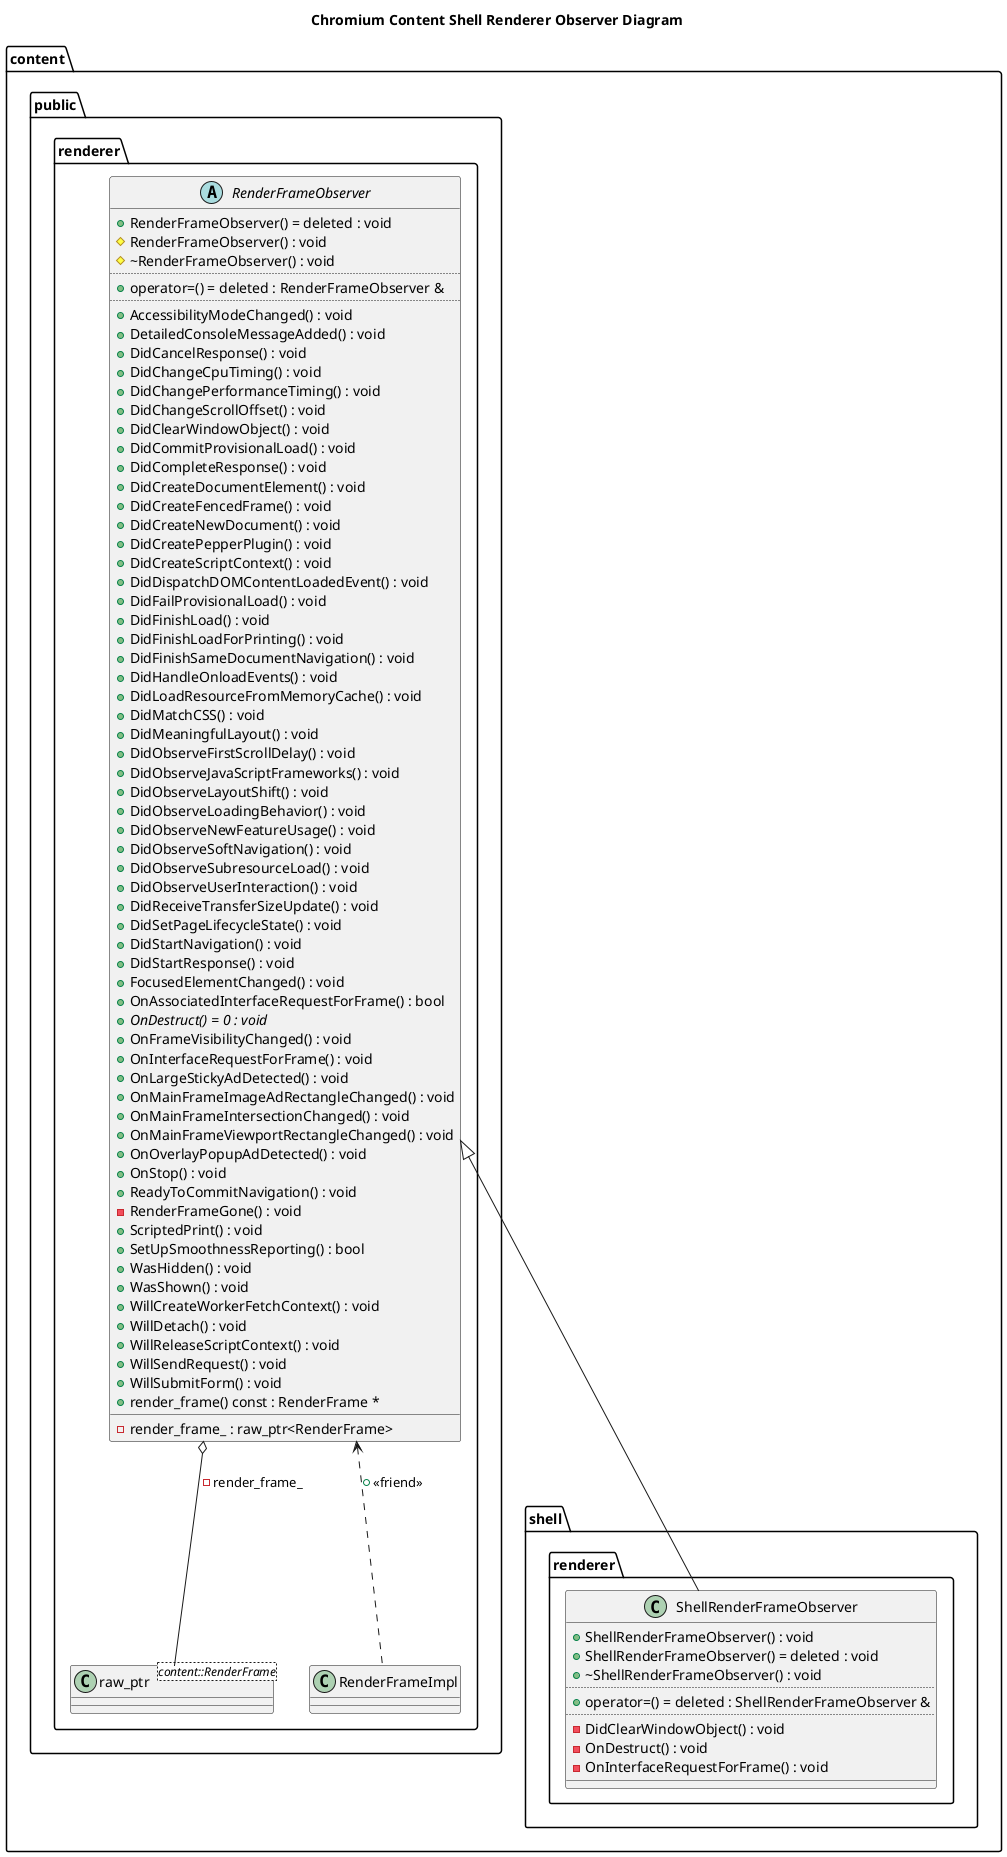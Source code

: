 @startuml
title Chromium Content Shell Renderer Observer Diagram
package [content] as C_0016157277133464820102 {
package [public] as C_0013936970978425443509 {
package [renderer] as C_0001422695902090755204 {
class "raw_ptr<content::RenderFrame>" as C_0012554765419338077344
class C_0012554765419338077344 [[{raw_ptr}]] {
__
}
class "RenderFrameImpl" as C_0016961073801130368306
class C_0016961073801130368306 [[{RenderFrameImpl}]] {
__
}
abstract "RenderFrameObserver" as C_0016524041064289520152
abstract C_0016524041064289520152 [[{RenderFrameObserver}]] {
+RenderFrameObserver() = deleted : void [[[{RenderFrameObserver}]]]
#RenderFrameObserver() : void [[[{RenderFrameObserver}]]]
#~RenderFrameObserver() : void [[[{~RenderFrameObserver}]]]
..
+operator=() = deleted : RenderFrameObserver & [[[{operator=}]]]
..
+AccessibilityModeChanged() : void [[[{AccessibilityModeChanged}]]]
+DetailedConsoleMessageAdded() : void [[[{DetailedConsoleMessageAdded}]]]
+DidCancelResponse() : void [[[{DidCancelResponse}]]]
+DidChangeCpuTiming() : void [[[{DidChangeCpuTiming}]]]
+DidChangePerformanceTiming() : void [[[{DidChangePerformanceTiming}]]]
+DidChangeScrollOffset() : void [[[{DidChangeScrollOffset}]]]
+DidClearWindowObject() : void [[[{DidClearWindowObject}]]]
+DidCommitProvisionalLoad() : void [[[{DidCommitProvisionalLoad}]]]
+DidCompleteResponse() : void [[[{DidCompleteResponse}]]]
+DidCreateDocumentElement() : void [[[{DidCreateDocumentElement}]]]
+DidCreateFencedFrame() : void [[[{DidCreateFencedFrame}]]]
+DidCreateNewDocument() : void [[[{DidCreateNewDocument}]]]
+DidCreatePepperPlugin() : void [[[{DidCreatePepperPlugin}]]]
+DidCreateScriptContext() : void [[[{DidCreateScriptContext}]]]
+DidDispatchDOMContentLoadedEvent() : void [[[{DidDispatchDOMContentLoadedEvent}]]]
+DidFailProvisionalLoad() : void [[[{DidFailProvisionalLoad}]]]
+DidFinishLoad() : void [[[{DidFinishLoad}]]]
+DidFinishLoadForPrinting() : void [[[{DidFinishLoadForPrinting}]]]
+DidFinishSameDocumentNavigation() : void [[[{DidFinishSameDocumentNavigation}]]]
+DidHandleOnloadEvents() : void [[[{DidHandleOnloadEvents}]]]
+DidLoadResourceFromMemoryCache() : void [[[{DidLoadResourceFromMemoryCache}]]]
+DidMatchCSS() : void [[[{DidMatchCSS}]]]
+DidMeaningfulLayout() : void [[[{DidMeaningfulLayout}]]]
+DidObserveFirstScrollDelay() : void [[[{DidObserveFirstScrollDelay}]]]
+DidObserveJavaScriptFrameworks() : void [[[{DidObserveJavaScriptFrameworks}]]]
+DidObserveLayoutShift() : void [[[{DidObserveLayoutShift}]]]
+DidObserveLoadingBehavior() : void [[[{DidObserveLoadingBehavior}]]]
+DidObserveNewFeatureUsage() : void [[[{DidObserveNewFeatureUsage}]]]
+DidObserveSoftNavigation() : void [[[{DidObserveSoftNavigation}]]]
+DidObserveSubresourceLoad() : void [[[{DidObserveSubresourceLoad}]]]
+DidObserveUserInteraction() : void [[[{DidObserveUserInteraction}]]]
+DidReceiveTransferSizeUpdate() : void [[[{DidReceiveTransferSizeUpdate}]]]
+DidSetPageLifecycleState() : void [[[{DidSetPageLifecycleState}]]]
+DidStartNavigation() : void [[[{DidStartNavigation}]]]
+DidStartResponse() : void [[[{DidStartResponse}]]]
+FocusedElementChanged() : void [[[{FocusedElementChanged}]]]
+OnAssociatedInterfaceRequestForFrame() : bool [[[{OnAssociatedInterfaceRequestForFrame}]]]
{abstract} +OnDestruct() = 0 : void [[[{OnDestruct}]]]
+OnFrameVisibilityChanged() : void [[[{OnFrameVisibilityChanged}]]]
+OnInterfaceRequestForFrame() : void [[[{OnInterfaceRequestForFrame}]]]
+OnLargeStickyAdDetected() : void [[[{OnLargeStickyAdDetected}]]]
+OnMainFrameImageAdRectangleChanged() : void [[[{OnMainFrameImageAdRectangleChanged}]]]
+OnMainFrameIntersectionChanged() : void [[[{OnMainFrameIntersectionChanged}]]]
+OnMainFrameViewportRectangleChanged() : void [[[{OnMainFrameViewportRectangleChanged}]]]
+OnOverlayPopupAdDetected() : void [[[{OnOverlayPopupAdDetected}]]]
+OnStop() : void [[[{OnStop}]]]
+ReadyToCommitNavigation() : void [[[{ReadyToCommitNavigation}]]]
-RenderFrameGone() : void [[[{RenderFrameGone}]]]
+ScriptedPrint() : void [[[{ScriptedPrint}]]]
+SetUpSmoothnessReporting() : bool [[[{SetUpSmoothnessReporting}]]]
+WasHidden() : void [[[{WasHidden}]]]
+WasShown() : void [[[{WasShown}]]]
+WillCreateWorkerFetchContext() : void [[[{WillCreateWorkerFetchContext}]]]
+WillDetach() : void [[[{WillDetach}]]]
+WillReleaseScriptContext() : void [[[{WillReleaseScriptContext}]]]
+WillSendRequest() : void [[[{WillSendRequest}]]]
+WillSubmitForm() : void [[[{WillSubmitForm}]]]
+render_frame() const : RenderFrame * [[[{render_frame}]]]
__
-render_frame_ : raw_ptr<RenderFrame> [[[{render_frame_}]]]
}
}
}
package [shell] as C_0017473739825269821141 {
package [renderer] as C_0004659898310615916949 {
class "ShellRenderFrameObserver" as C_0002003743222331021302
class C_0002003743222331021302 [[{ShellRenderFrameObserver}]] {
+ShellRenderFrameObserver() : void [[[{ShellRenderFrameObserver}]]]
+ShellRenderFrameObserver() = deleted : void [[[{ShellRenderFrameObserver}]]]
+~ShellRenderFrameObserver() : void [[[{~ShellRenderFrameObserver}]]]
..
+operator=() = deleted : ShellRenderFrameObserver & [[[{operator=}]]]
..
-DidClearWindowObject() : void [[[{DidClearWindowObject}]]]
-OnDestruct() : void [[[{OnDestruct}]]]
-OnInterfaceRequestForFrame() : void [[[{OnInterfaceRequestForFrame}]]]
__
}
}
}
}
C_0016524041064289520152 o-- C_0012554765419338077344 [[{render_frame_}]] : -render_frame_
C_0016524041064289520152 <.. C_0016961073801130368306 : +<<friend>>
C_0016524041064289520152 <|-- C_0002003743222331021302

'Generated with clang-uml, version 0.6.1
'LLVM version Ubuntu clang version 19.1.1 (1ubuntu1)
@enduml
